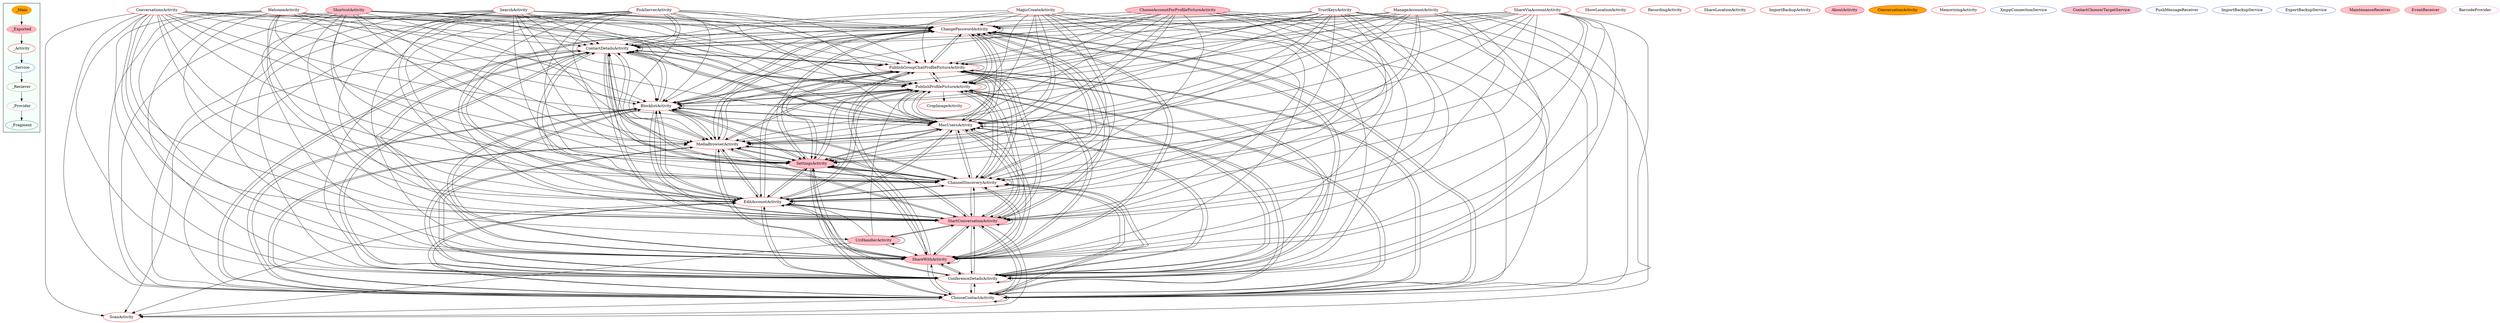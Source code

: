 digraph G {
subgraph cluster_legend{ 
bgcolor=mintcream;
_Activity[color = red];
_Service[color = royalblue];
_Provider[color = violet];
_Reciever[color = peru];
_Fragment[color = teal];
_Main[style=filled, fillcolor=orange, color = mintcream];
_Exported[style=filled, fillcolor=lightpink, color = mintcream];
_Main -> _Exported -> _Activity -> _Service -> _Reciever -> _Provider -> _Fragment; 
}
ManageAccountActivity[color = red];
ChangePasswordActivity[color = red];
ShareViaAccountActivity[color = red];
ContactDetailsActivity[color = red];
ShortcutActivity[style=filled, fillcolor=pink, color = red];
ShowLocationActivity[color = red];
ChooseContactActivity[color = red];
RecordingActivity[color = red];
ShareWithActivity[style=filled, fillcolor=pink, color = red];
CropImageActivity[color = red];
ConferenceDetailsActivity[color = red];
PickServerActivity[color = red];
ScanActivity[color = red];
ConversationsActivity[color = red];
StartConversationActivity[style=filled, fillcolor=pink, color = red];
ShareLocationActivity[color = red];
ChooseAccountForProfilePictureActivity[style=filled, fillcolor=pink, color = red];
EditAccountActivity[color = red];
ChannelDiscoveryActivity[color = red];
MagicCreateActivity[color = red];
ImportBackupActivity[color = red];
SettingsActivity[style=filled, fillcolor=pink, color = red];
AboutActivity[style=filled, fillcolor=pink, color = red];
MediaBrowserActivity[color = red];
WelcomeActivity[color = red];
MucUsersActivity[color = red];
SearchActivity[color = red];
BlocklistActivity[color = red];
TrustKeysActivity[color = red];
ConversationActivity[style=filled, fillcolor=orange, color = red];
UriHandlerActivity[style=filled, fillcolor=pink, color = red];
PublishProfilePictureActivity[color = red];
PublishGroupChatProfilePictureActivity[color = red];
MemorizingActivity[color = red];
XmppConnectionService[color = royalblue];
ContactChooserTargetService[style=filled, fillcolor=pink, color = royalblue];
PushMessageReceiver[color = royalblue];
ImportBackupService[color = royalblue];
ExportBackupService[color = royalblue];
MaintenanceReceiver[style=filled, fillcolor=pink, color = peru];
EventReceiver[style=filled, fillcolor=pink, color = peru];
BarcodeProvider[color = violet];
ManageAccountActivity->ChannelDiscoveryActivity;
ManageAccountActivity->ChooseContactActivity;
ManageAccountActivity->SettingsActivity;
ManageAccountActivity->PublishGroupChatProfilePictureActivity;
ManageAccountActivity->PublishProfilePictureActivity;
ManageAccountActivity->ContactDetailsActivity;
ManageAccountActivity->ConferenceDetailsActivity;
ManageAccountActivity->StartConversationActivity;
ManageAccountActivity->ChangePasswordActivity;
ManageAccountActivity->BlocklistActivity;
ManageAccountActivity->MediaBrowserActivity;
ManageAccountActivity->MucUsersActivity;
ManageAccountActivity->ShareWithActivity;
ChangePasswordActivity->MucUsersActivity;
ChangePasswordActivity->ChangePasswordActivity;
ChangePasswordActivity->SettingsActivity;
ChangePasswordActivity->PublishGroupChatProfilePictureActivity;
ChangePasswordActivity->ChooseContactActivity;
ChangePasswordActivity->ConferenceDetailsActivity;
ChangePasswordActivity->ContactDetailsActivity;
ChangePasswordActivity->BlocklistActivity;
ChangePasswordActivity->EditAccountActivity;
ChangePasswordActivity->ChannelDiscoveryActivity;
ChangePasswordActivity->MediaBrowserActivity;
ChangePasswordActivity->StartConversationActivity;
ChangePasswordActivity->ShareWithActivity;
ChangePasswordActivity->PublishProfilePictureActivity;
ContactDetailsActivity->ContactDetailsActivity;
ContactDetailsActivity->EditAccountActivity;
ContactDetailsActivity->SettingsActivity;
ContactDetailsActivity->ChangePasswordActivity;
ContactDetailsActivity->PublishGroupChatProfilePictureActivity;
ContactDetailsActivity->PublishProfilePictureActivity;
ContactDetailsActivity->StartConversationActivity;
ContactDetailsActivity->MediaBrowserActivity;
ContactDetailsActivity->ConferenceDetailsActivity;
ContactDetailsActivity->ChooseContactActivity;
ContactDetailsActivity->ChannelDiscoveryActivity;
ContactDetailsActivity->ScanActivity;
ContactDetailsActivity->ShareWithActivity;
ContactDetailsActivity->BlocklistActivity;
ContactDetailsActivity->MucUsersActivity;
ShortcutActivity->ChangePasswordActivity;
ShortcutActivity->ChooseContactActivity;
ShortcutActivity->ConferenceDetailsActivity;
ShortcutActivity->MediaBrowserActivity;
ShortcutActivity->ContactDetailsActivity;
ShortcutActivity->ShareWithActivity;
ShortcutActivity->MucUsersActivity;
ShortcutActivity->StartConversationActivity;
ShortcutActivity->PublishGroupChatProfilePictureActivity;
ShortcutActivity->BlocklistActivity;
ShortcutActivity->SettingsActivity;
ShortcutActivity->EditAccountActivity;
ShortcutActivity->ChannelDiscoveryActivity;
ShortcutActivity->PublishProfilePictureActivity;
ShareViaAccountActivity->ConferenceDetailsActivity;
ShareViaAccountActivity->PublishProfilePictureActivity;
ShareViaAccountActivity->ChooseContactActivity;
ShareViaAccountActivity->EditAccountActivity;
ShareViaAccountActivity->BlocklistActivity;
ShareViaAccountActivity->ShareWithActivity;
ShareViaAccountActivity->ChangePasswordActivity;
ShareViaAccountActivity->MucUsersActivity;
ShareViaAccountActivity->ContactDetailsActivity;
ShareViaAccountActivity->StartConversationActivity;
ShareViaAccountActivity->PublishGroupChatProfilePictureActivity;
ShareViaAccountActivity->ChannelDiscoveryActivity;
ShareViaAccountActivity->SettingsActivity;
ShareViaAccountActivity->MediaBrowserActivity;
ChooseContactActivity->ScanActivity;
ChooseContactActivity->BlocklistActivity;
ChooseContactActivity->MucUsersActivity;
ChooseContactActivity->ChooseContactActivity;
ChooseContactActivity->ConferenceDetailsActivity;
ChooseContactActivity->StartConversationActivity;
ChooseContactActivity->PublishProfilePictureActivity;
ChooseContactActivity->ChangePasswordActivity;
ChooseContactActivity->MediaBrowserActivity;
ChooseContactActivity->ShareWithActivity;
ChooseContactActivity->PublishGroupChatProfilePictureActivity;
ChooseContactActivity->EditAccountActivity;
ChooseContactActivity->SettingsActivity;
ChooseContactActivity->ChannelDiscoveryActivity;
ChooseContactActivity->ContactDetailsActivity;
ShareWithActivity->ContactDetailsActivity;
ShareWithActivity->EditAccountActivity;
ShareWithActivity->ConferenceDetailsActivity;
ShareWithActivity->PublishGroupChatProfilePictureActivity;
ShareWithActivity->StartConversationActivity;
ShareWithActivity->PublishProfilePictureActivity;
ShareWithActivity->MucUsersActivity;
ShareWithActivity->MediaBrowserActivity;
ShareWithActivity->ChooseContactActivity;
ShareWithActivity->ChannelDiscoveryActivity;
ShareWithActivity->SettingsActivity;
ShareWithActivity->ChangePasswordActivity;
ShareWithActivity->ShareWithActivity;
ShareWithActivity->BlocklistActivity;
ConferenceDetailsActivity->ContactDetailsActivity;
ConferenceDetailsActivity->ChooseContactActivity;
ConferenceDetailsActivity->ShareWithActivity;
ConferenceDetailsActivity->ChannelDiscoveryActivity;
ConferenceDetailsActivity->PublishGroupChatProfilePictureActivity;
ConferenceDetailsActivity->ConferenceDetailsActivity;
ConferenceDetailsActivity->StartConversationActivity;
ConferenceDetailsActivity->EditAccountActivity;
ConferenceDetailsActivity->PublishProfilePictureActivity;
ConferenceDetailsActivity->MediaBrowserActivity;
ConferenceDetailsActivity->MucUsersActivity;
ConferenceDetailsActivity->SettingsActivity;
ConferenceDetailsActivity->BlocklistActivity;
ConferenceDetailsActivity->ChangePasswordActivity;
PickServerActivity->ChannelDiscoveryActivity;
PickServerActivity->MucUsersActivity;
PickServerActivity->ConferenceDetailsActivity;
PickServerActivity->ShareWithActivity;
PickServerActivity->ChangePasswordActivity;
PickServerActivity->MediaBrowserActivity;
PickServerActivity->ChooseContactActivity;
PickServerActivity->PublishGroupChatProfilePictureActivity;
PickServerActivity->PublishProfilePictureActivity;
PickServerActivity->SettingsActivity;
PickServerActivity->StartConversationActivity;
PickServerActivity->BlocklistActivity;
PickServerActivity->ContactDetailsActivity;
PickServerActivity->EditAccountActivity;
ConversationsActivity->PublishProfilePictureActivity;
ConversationsActivity->UriHandlerActivity;
ConversationsActivity->ShareWithActivity;
ConversationsActivity->SettingsActivity;
ConversationsActivity->BlocklistActivity;
ConversationsActivity->ChannelDiscoveryActivity;
ConversationsActivity->ChooseContactActivity;
ConversationsActivity->MucUsersActivity;
ConversationsActivity->ChangePasswordActivity;
ConversationsActivity->ScanActivity;
ConversationsActivity->ConferenceDetailsActivity;
ConversationsActivity->StartConversationActivity;
ConversationsActivity->PublishGroupChatProfilePictureActivity;
ConversationsActivity->MediaBrowserActivity;
ConversationsActivity->ContactDetailsActivity;
ConversationsActivity->EditAccountActivity;
StartConversationActivity->ShareWithActivity;
StartConversationActivity->ScanActivity;
StartConversationActivity->EditAccountActivity;
StartConversationActivity->PublishGroupChatProfilePictureActivity;
StartConversationActivity->BlocklistActivity;
StartConversationActivity->ConferenceDetailsActivity;
StartConversationActivity->MucUsersActivity;
StartConversationActivity->MediaBrowserActivity;
StartConversationActivity->ChooseContactActivity;
StartConversationActivity->ContactDetailsActivity;
StartConversationActivity->SettingsActivity;
StartConversationActivity->PublishProfilePictureActivity;
StartConversationActivity->ChangePasswordActivity;
StartConversationActivity->UriHandlerActivity;
StartConversationActivity->StartConversationActivity;
StartConversationActivity->ChannelDiscoveryActivity;
EditAccountActivity->ChooseContactActivity;
EditAccountActivity->MediaBrowserActivity;
EditAccountActivity->EditAccountActivity;
EditAccountActivity->PublishProfilePictureActivity;
EditAccountActivity->ScanActivity;
EditAccountActivity->ChannelDiscoveryActivity;
EditAccountActivity->ChangePasswordActivity;
EditAccountActivity->StartConversationActivity;
EditAccountActivity->ShareWithActivity;
EditAccountActivity->BlocklistActivity;
EditAccountActivity->ContactDetailsActivity;
EditAccountActivity->PublishGroupChatProfilePictureActivity;
EditAccountActivity->ConferenceDetailsActivity;
EditAccountActivity->SettingsActivity;
EditAccountActivity->MucUsersActivity;
ChannelDiscoveryActivity->ChangePasswordActivity;
ChannelDiscoveryActivity->PublishGroupChatProfilePictureActivity;
ChannelDiscoveryActivity->ChannelDiscoveryActivity;
ChannelDiscoveryActivity->ChooseContactActivity;
ChannelDiscoveryActivity->BlocklistActivity;
ChannelDiscoveryActivity->ConferenceDetailsActivity;
ChannelDiscoveryActivity->MucUsersActivity;
ChannelDiscoveryActivity->ContactDetailsActivity;
ChannelDiscoveryActivity->SettingsActivity;
ChannelDiscoveryActivity->EditAccountActivity;
ChannelDiscoveryActivity->PublishProfilePictureActivity;
ChannelDiscoveryActivity->MediaBrowserActivity;
ChannelDiscoveryActivity->ShareWithActivity;
ChannelDiscoveryActivity->StartConversationActivity;
ChooseAccountForProfilePictureActivity->SettingsActivity;
ChooseAccountForProfilePictureActivity->BlocklistActivity;
ChooseAccountForProfilePictureActivity->MucUsersActivity;
ChooseAccountForProfilePictureActivity->ChannelDiscoveryActivity;
ChooseAccountForProfilePictureActivity->PublishProfilePictureActivity;
ChooseAccountForProfilePictureActivity->ShareWithActivity;
ChooseAccountForProfilePictureActivity->StartConversationActivity;
ChooseAccountForProfilePictureActivity->ChooseContactActivity;
ChooseAccountForProfilePictureActivity->EditAccountActivity;
ChooseAccountForProfilePictureActivity->ChangePasswordActivity;
ChooseAccountForProfilePictureActivity->PublishGroupChatProfilePictureActivity;
ChooseAccountForProfilePictureActivity->ContactDetailsActivity;
ChooseAccountForProfilePictureActivity->MediaBrowserActivity;
ChooseAccountForProfilePictureActivity->ConferenceDetailsActivity;
MagicCreateActivity->EditAccountActivity;
MagicCreateActivity->BlocklistActivity;
MagicCreateActivity->ChangePasswordActivity;
MagicCreateActivity->StartConversationActivity;
MagicCreateActivity->PublishGroupChatProfilePictureActivity;
MagicCreateActivity->ShareWithActivity;
MagicCreateActivity->PublishProfilePictureActivity;
MagicCreateActivity->SettingsActivity;
MagicCreateActivity->MediaBrowserActivity;
MagicCreateActivity->ConferenceDetailsActivity;
MagicCreateActivity->ChooseContactActivity;
MagicCreateActivity->ChannelDiscoveryActivity;
MagicCreateActivity->ContactDetailsActivity;
MagicCreateActivity->MucUsersActivity;
SettingsActivity->ContactDetailsActivity;
SettingsActivity->BlocklistActivity;
SettingsActivity->ChannelDiscoveryActivity;
SettingsActivity->ChooseContactActivity;
SettingsActivity->PublishProfilePictureActivity;
SettingsActivity->ConferenceDetailsActivity;
SettingsActivity->MucUsersActivity;
SettingsActivity->EditAccountActivity;
SettingsActivity->ChangePasswordActivity;
SettingsActivity->ShareWithActivity;
SettingsActivity->PublishGroupChatProfilePictureActivity;
SettingsActivity->MediaBrowserActivity;
SettingsActivity->StartConversationActivity;
SettingsActivity->SettingsActivity;
MediaBrowserActivity->SettingsActivity;
MediaBrowserActivity->ContactDetailsActivity;
MediaBrowserActivity->ChangePasswordActivity;
MediaBrowserActivity->PublishProfilePictureActivity;
MediaBrowserActivity->MediaBrowserActivity;
MediaBrowserActivity->EditAccountActivity;
MediaBrowserActivity->StartConversationActivity;
MediaBrowserActivity->ShareWithActivity;
MediaBrowserActivity->ChooseContactActivity;
MediaBrowserActivity->ChannelDiscoveryActivity;
MediaBrowserActivity->MucUsersActivity;
MediaBrowserActivity->BlocklistActivity;
MediaBrowserActivity->PublishGroupChatProfilePictureActivity;
MediaBrowserActivity->ConferenceDetailsActivity;
WelcomeActivity->ChannelDiscoveryActivity;
WelcomeActivity->ShareWithActivity;
WelcomeActivity->MucUsersActivity;
WelcomeActivity->SettingsActivity;
WelcomeActivity->StartConversationActivity;
WelcomeActivity->EditAccountActivity;
WelcomeActivity->ConferenceDetailsActivity;
WelcomeActivity->PublishProfilePictureActivity;
WelcomeActivity->PublishGroupChatProfilePictureActivity;
WelcomeActivity->MediaBrowserActivity;
WelcomeActivity->ChangePasswordActivity;
WelcomeActivity->BlocklistActivity;
WelcomeActivity->ContactDetailsActivity;
WelcomeActivity->ChooseContactActivity;
MucUsersActivity->StartConversationActivity;
MucUsersActivity->ChangePasswordActivity;
MucUsersActivity->ChannelDiscoveryActivity;
MucUsersActivity->ChooseContactActivity;
MucUsersActivity->ContactDetailsActivity;
MucUsersActivity->MucUsersActivity;
MucUsersActivity->BlocklistActivity;
MucUsersActivity->ConferenceDetailsActivity;
MucUsersActivity->PublishProfilePictureActivity;
MucUsersActivity->MediaBrowserActivity;
MucUsersActivity->EditAccountActivity;
MucUsersActivity->PublishGroupChatProfilePictureActivity;
MucUsersActivity->ShareWithActivity;
MucUsersActivity->SettingsActivity;
SearchActivity->ConferenceDetailsActivity;
SearchActivity->SettingsActivity;
SearchActivity->EditAccountActivity;
SearchActivity->PublishProfilePictureActivity;
SearchActivity->ContactDetailsActivity;
SearchActivity->ChooseContactActivity;
SearchActivity->ChannelDiscoveryActivity;
SearchActivity->ChangePasswordActivity;
SearchActivity->MucUsersActivity;
SearchActivity->ShareWithActivity;
SearchActivity->BlocklistActivity;
SearchActivity->PublishGroupChatProfilePictureActivity;
SearchActivity->MediaBrowserActivity;
SearchActivity->StartConversationActivity;
BlocklistActivity->MucUsersActivity;
BlocklistActivity->BlocklistActivity;
BlocklistActivity->ConferenceDetailsActivity;
BlocklistActivity->PublishGroupChatProfilePictureActivity;
BlocklistActivity->ShareWithActivity;
BlocklistActivity->ContactDetailsActivity;
BlocklistActivity->MediaBrowserActivity;
BlocklistActivity->EditAccountActivity;
BlocklistActivity->ChannelDiscoveryActivity;
BlocklistActivity->SettingsActivity;
BlocklistActivity->StartConversationActivity;
BlocklistActivity->ChooseContactActivity;
BlocklistActivity->PublishProfilePictureActivity;
BlocklistActivity->ChangePasswordActivity;
TrustKeysActivity->EditAccountActivity;
TrustKeysActivity->ChooseContactActivity;
TrustKeysActivity->SettingsActivity;
TrustKeysActivity->ConferenceDetailsActivity;
TrustKeysActivity->ChangePasswordActivity;
TrustKeysActivity->BlocklistActivity;
TrustKeysActivity->PublishGroupChatProfilePictureActivity;
TrustKeysActivity->ContactDetailsActivity;
TrustKeysActivity->ScanActivity;
TrustKeysActivity->StartConversationActivity;
TrustKeysActivity->ChannelDiscoveryActivity;
TrustKeysActivity->MediaBrowserActivity;
TrustKeysActivity->PublishProfilePictureActivity;
TrustKeysActivity->MucUsersActivity;
TrustKeysActivity->ShareWithActivity;
UriHandlerActivity->ShareWithActivity;
UriHandlerActivity->UriHandlerActivity;
UriHandlerActivity->StartConversationActivity;
UriHandlerActivity->PublishProfilePictureActivity;
UriHandlerActivity->ScanActivity;
UriHandlerActivity->EditAccountActivity;
PublishProfilePictureActivity->ContactDetailsActivity;
PublishProfilePictureActivity->ChannelDiscoveryActivity;
PublishProfilePictureActivity->MediaBrowserActivity;
PublishProfilePictureActivity->BlocklistActivity;
PublishProfilePictureActivity->SettingsActivity;
PublishProfilePictureActivity->CropImageActivity;
PublishProfilePictureActivity->ShareWithActivity;
PublishProfilePictureActivity->PublishGroupChatProfilePictureActivity;
PublishProfilePictureActivity->PublishProfilePictureActivity;
PublishProfilePictureActivity->StartConversationActivity;
PublishProfilePictureActivity->ChangePasswordActivity;
PublishProfilePictureActivity->ChooseContactActivity;
PublishProfilePictureActivity->MucUsersActivity;
PublishProfilePictureActivity->ConferenceDetailsActivity;
PublishProfilePictureActivity->EditAccountActivity;
PublishGroupChatProfilePictureActivity->StartConversationActivity;
PublishGroupChatProfilePictureActivity->EditAccountActivity;
PublishGroupChatProfilePictureActivity->ContactDetailsActivity;
PublishGroupChatProfilePictureActivity->ChooseContactActivity;
PublishGroupChatProfilePictureActivity->MucUsersActivity;
PublishGroupChatProfilePictureActivity->ChannelDiscoveryActivity;
PublishGroupChatProfilePictureActivity->ConferenceDetailsActivity;
PublishGroupChatProfilePictureActivity->PublishGroupChatProfilePictureActivity;
PublishGroupChatProfilePictureActivity->ChangePasswordActivity;
PublishGroupChatProfilePictureActivity->SettingsActivity;
PublishGroupChatProfilePictureActivity->ShareWithActivity;
PublishGroupChatProfilePictureActivity->MediaBrowserActivity;
PublishGroupChatProfilePictureActivity->PublishProfilePictureActivity;
PublishGroupChatProfilePictureActivity->BlocklistActivity;
}
